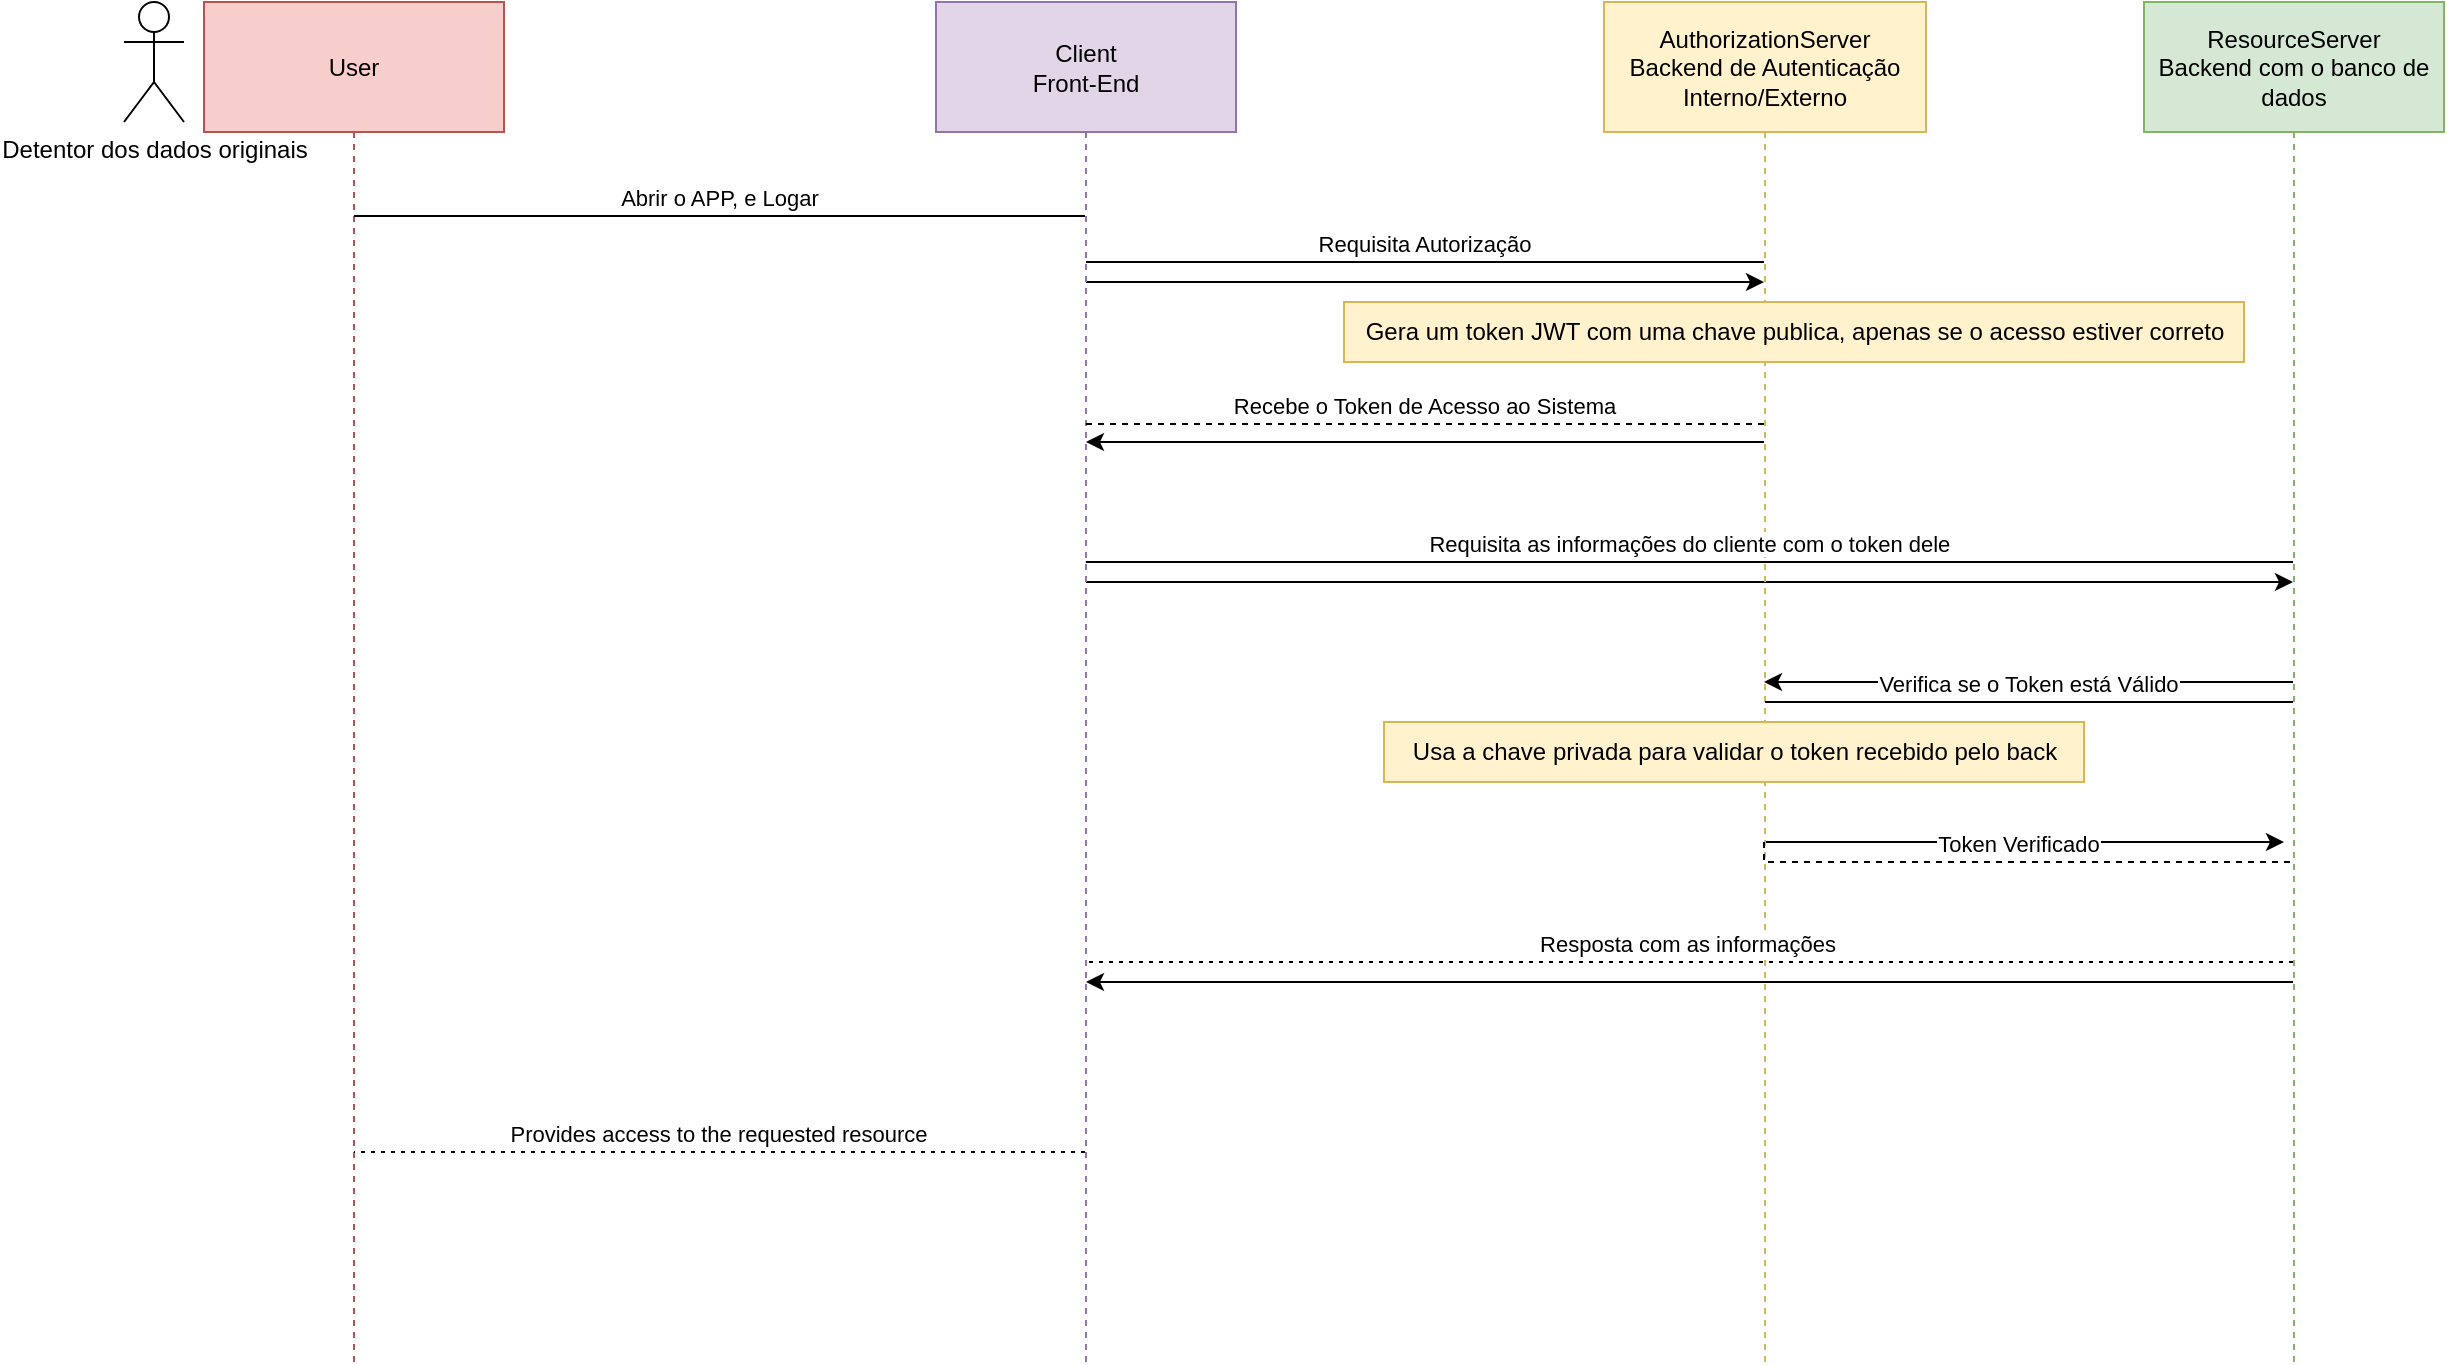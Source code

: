 <mxfile version="24.6.4" type="device">
  <diagram name="Página-1" id="Y9pSLyk-8hEa5Wa0dzOJ">
    <mxGraphModel dx="2342" dy="622" grid="1" gridSize="10" guides="1" tooltips="1" connect="1" arrows="1" fold="1" page="1" pageScale="1" pageWidth="827" pageHeight="1169" math="0" shadow="0">
      <root>
        <mxCell id="0" />
        <mxCell id="1" parent="0" />
        <mxCell id="2" value="User" style="shape=umlLifeline;perimeter=lifelinePerimeter;whiteSpace=wrap;container=1;dropTarget=0;collapsible=0;recursiveResize=0;outlineConnect=0;portConstraint=eastwest;newEdgeStyle={&quot;edgeStyle&quot;:&quot;elbowEdgeStyle&quot;,&quot;elbow&quot;:&quot;vertical&quot;,&quot;curved&quot;:0,&quot;rounded&quot;:0};size=65;fillColor=#f8cecc;strokeColor=#b85450;" parent="1" vertex="1">
          <mxGeometry width="150" height="680" as="geometry" />
        </mxCell>
        <mxCell id="TrARyFTjPTKdSR6fFpqC-23" style="edgeStyle=elbowEdgeStyle;rounded=0;orthogonalLoop=1;jettySize=auto;html=1;elbow=vertical;curved=0;" edge="1" parent="1" source="3" target="5">
          <mxGeometry relative="1" as="geometry">
            <Array as="points">
              <mxPoint x="750" y="290" />
            </Array>
          </mxGeometry>
        </mxCell>
        <mxCell id="TrARyFTjPTKdSR6fFpqC-24" style="edgeStyle=elbowEdgeStyle;rounded=0;orthogonalLoop=1;jettySize=auto;html=1;elbow=vertical;curved=0;" edge="1" parent="1" source="3" target="4">
          <mxGeometry relative="1" as="geometry">
            <Array as="points">
              <mxPoint x="660" y="140" />
            </Array>
          </mxGeometry>
        </mxCell>
        <mxCell id="3" value="Client&#xa;Front-End" style="shape=umlLifeline;perimeter=lifelinePerimeter;whiteSpace=wrap;container=1;dropTarget=0;collapsible=0;recursiveResize=0;outlineConnect=0;portConstraint=eastwest;newEdgeStyle={&quot;edgeStyle&quot;:&quot;elbowEdgeStyle&quot;,&quot;elbow&quot;:&quot;vertical&quot;,&quot;curved&quot;:0,&quot;rounded&quot;:0};size=65;fillColor=#e1d5e7;strokeColor=#9673a6;" parent="1" vertex="1">
          <mxGeometry x="366" width="150" height="680" as="geometry" />
        </mxCell>
        <mxCell id="TrARyFTjPTKdSR6fFpqC-20" style="edgeStyle=elbowEdgeStyle;rounded=0;orthogonalLoop=1;jettySize=auto;html=1;elbow=vertical;curved=0;" edge="1" parent="1" source="4">
          <mxGeometry relative="1" as="geometry">
            <mxPoint x="1040" y="420" as="targetPoint" />
            <Array as="points">
              <mxPoint x="920" y="420" />
              <mxPoint x="810" y="440" />
            </Array>
          </mxGeometry>
        </mxCell>
        <mxCell id="TrARyFTjPTKdSR6fFpqC-25" style="edgeStyle=elbowEdgeStyle;rounded=0;orthogonalLoop=1;jettySize=auto;html=1;elbow=vertical;curved=0;" edge="1" parent="1" source="4" target="3">
          <mxGeometry relative="1" as="geometry">
            <Array as="points">
              <mxPoint x="608" y="220" />
            </Array>
          </mxGeometry>
        </mxCell>
        <mxCell id="4" value="AuthorizationServer&#xa;Backend de Autenticação&#xa;Interno/Externo" style="shape=umlLifeline;perimeter=lifelinePerimeter;whiteSpace=wrap;container=1;dropTarget=0;collapsible=0;recursiveResize=0;outlineConnect=0;portConstraint=eastwest;newEdgeStyle={&quot;edgeStyle&quot;:&quot;elbowEdgeStyle&quot;,&quot;elbow&quot;:&quot;vertical&quot;,&quot;curved&quot;:0,&quot;rounded&quot;:0};size=65;fillColor=#fff2cc;strokeColor=#d6b656;" parent="1" vertex="1">
          <mxGeometry x="700" width="161" height="680" as="geometry" />
        </mxCell>
        <mxCell id="TrARyFTjPTKdSR6fFpqC-19" style="edgeStyle=elbowEdgeStyle;rounded=0;orthogonalLoop=1;jettySize=auto;html=1;elbow=vertical;curved=0;" edge="1" parent="1" source="5">
          <mxGeometry relative="1" as="geometry">
            <mxPoint x="780" y="340" as="targetPoint" />
          </mxGeometry>
        </mxCell>
        <mxCell id="TrARyFTjPTKdSR6fFpqC-22" style="edgeStyle=elbowEdgeStyle;rounded=0;orthogonalLoop=1;jettySize=auto;html=1;elbow=vertical;curved=0;" edge="1" parent="1" source="5" target="3">
          <mxGeometry relative="1" as="geometry">
            <Array as="points">
              <mxPoint x="730" y="490" />
            </Array>
          </mxGeometry>
        </mxCell>
        <mxCell id="5" value="ResourceServer&#xa;Backend com o banco de dados" style="shape=umlLifeline;perimeter=lifelinePerimeter;whiteSpace=wrap;container=1;dropTarget=0;collapsible=0;recursiveResize=0;outlineConnect=0;portConstraint=eastwest;newEdgeStyle={&quot;edgeStyle&quot;:&quot;elbowEdgeStyle&quot;,&quot;elbow&quot;:&quot;vertical&quot;,&quot;curved&quot;:0,&quot;rounded&quot;:0};size=65;fillColor=#d5e8d4;strokeColor=#82b366;" parent="1" vertex="1">
          <mxGeometry x="970" width="150" height="680" as="geometry" />
        </mxCell>
        <mxCell id="6" value="Abrir o APP, e Logar" style="verticalAlign=bottom;edgeStyle=elbowEdgeStyle;elbow=vertical;curved=0;rounded=0;endArrow=none;" parent="1" source="2" target="3" edge="1">
          <mxGeometry relative="1" as="geometry">
            <Array as="points">
              <mxPoint x="268" y="107" />
            </Array>
          </mxGeometry>
        </mxCell>
        <mxCell id="7" value="Requisita Autorização" style="verticalAlign=bottom;edgeStyle=elbowEdgeStyle;elbow=vertical;curved=0;rounded=0;endArrow=none;" parent="1" source="3" target="4" edge="1">
          <mxGeometry relative="1" as="geometry">
            <Array as="points">
              <mxPoint x="680" y="130" />
              <mxPoint x="621" y="159" />
            </Array>
          </mxGeometry>
        </mxCell>
        <mxCell id="8" value="Recebe o Token de Acesso ao Sistema" style="verticalAlign=bottom;edgeStyle=elbowEdgeStyle;elbow=vertical;curved=0;rounded=0;endArrow=none;dashed=1;" parent="1" source="4" target="3" edge="1">
          <mxGeometry x="0.001" relative="1" as="geometry">
            <Array as="points">
              <mxPoint x="621" y="211" />
            </Array>
            <mxPoint as="offset" />
          </mxGeometry>
        </mxCell>
        <mxCell id="11" value="Requisita as informações do cliente com o token dele" style="verticalAlign=bottom;edgeStyle=elbowEdgeStyle;elbow=vertical;curved=0;rounded=0;endArrow=none;" parent="1" target="5" edge="1">
          <mxGeometry relative="1" as="geometry">
            <Array as="points">
              <mxPoint x="560" y="280" />
              <mxPoint x="729" y="387" />
            </Array>
            <mxPoint x="440.929" y="280" as="sourcePoint" />
            <mxPoint x="995.5" y="280" as="targetPoint" />
          </mxGeometry>
        </mxCell>
        <mxCell id="12" value="Verifica se o Token está Válido" style="verticalAlign=bottom;edgeStyle=elbowEdgeStyle;elbow=vertical;curved=0;rounded=0;endArrow=none;" parent="1" source="5" target="4" edge="1">
          <mxGeometry relative="1" as="geometry">
            <Array as="points">
              <mxPoint x="910" y="350" />
              <mxPoint x="810" y="319.71" />
              <mxPoint x="810" y="279.71" />
              <mxPoint x="898" y="408.71" />
            </Array>
            <mxPoint x="1034.5" y="339.71" as="sourcePoint" />
            <mxPoint x="780.429" y="339.71" as="targetPoint" />
          </mxGeometry>
        </mxCell>
        <mxCell id="13" value="Token Verificado" style="verticalAlign=bottom;edgeStyle=elbowEdgeStyle;elbow=vertical;curved=0;rounded=0;endArrow=none;dashed=1;strokeColor=default;" parent="1" target="5" edge="1">
          <mxGeometry relative="1" as="geometry">
            <Array as="points">
              <mxPoint x="970" y="430" />
              <mxPoint x="800" y="420" />
              <mxPoint x="820" y="430" />
              <mxPoint x="898" y="541" />
            </Array>
            <mxPoint x="780" y="420" as="sourcePoint" />
            <mxPoint x="995.5" y="410" as="targetPoint" />
          </mxGeometry>
        </mxCell>
        <mxCell id="14" value="Resposta com as informações" style="verticalAlign=bottom;edgeStyle=elbowEdgeStyle;elbow=vertical;curved=0;rounded=0;endArrow=none;dashed=1;dashPattern=2 3;" parent="1" source="5" edge="1">
          <mxGeometry relative="1" as="geometry">
            <Array as="points">
              <mxPoint x="718.07" y="480" />
            </Array>
            <mxPoint x="984.57" y="480" as="sourcePoint" />
            <mxPoint x="440" y="480" as="targetPoint" />
          </mxGeometry>
        </mxCell>
        <mxCell id="15" value="Provides access to the requested resource" style="verticalAlign=bottom;edgeStyle=elbowEdgeStyle;elbow=vertical;curved=0;rounded=0;endArrow=none;dashed=1;dashPattern=2 3;" parent="1" source="3" target="2" edge="1">
          <mxGeometry relative="1" as="geometry">
            <Array as="points">
              <mxPoint x="268" y="575" />
            </Array>
          </mxGeometry>
        </mxCell>
        <mxCell id="TrARyFTjPTKdSR6fFpqC-15" value="Detentor dos dados originais" style="shape=umlActor;verticalLabelPosition=bottom;verticalAlign=top;html=1;outlineConnect=0;" vertex="1" parent="1">
          <mxGeometry x="-40" width="30" height="60" as="geometry" />
        </mxCell>
        <mxCell id="TrARyFTjPTKdSR6fFpqC-16" value="Gera um token JWT com uma chave publica, apenas se o acesso estiver correto" style="text;html=1;align=center;verticalAlign=middle;resizable=0;points=[];autosize=1;strokeColor=#d6b656;fillColor=#fff2cc;" vertex="1" parent="1">
          <mxGeometry x="570" y="150" width="450" height="30" as="geometry" />
        </mxCell>
        <mxCell id="TrARyFTjPTKdSR6fFpqC-17" value="Usa a chave privada para validar o token recebido pelo back" style="text;html=1;align=center;verticalAlign=middle;resizable=0;points=[];autosize=1;strokeColor=#d6b656;fillColor=#fff2cc;" vertex="1" parent="1">
          <mxGeometry x="590" y="360" width="350" height="30" as="geometry" />
        </mxCell>
      </root>
    </mxGraphModel>
  </diagram>
</mxfile>
